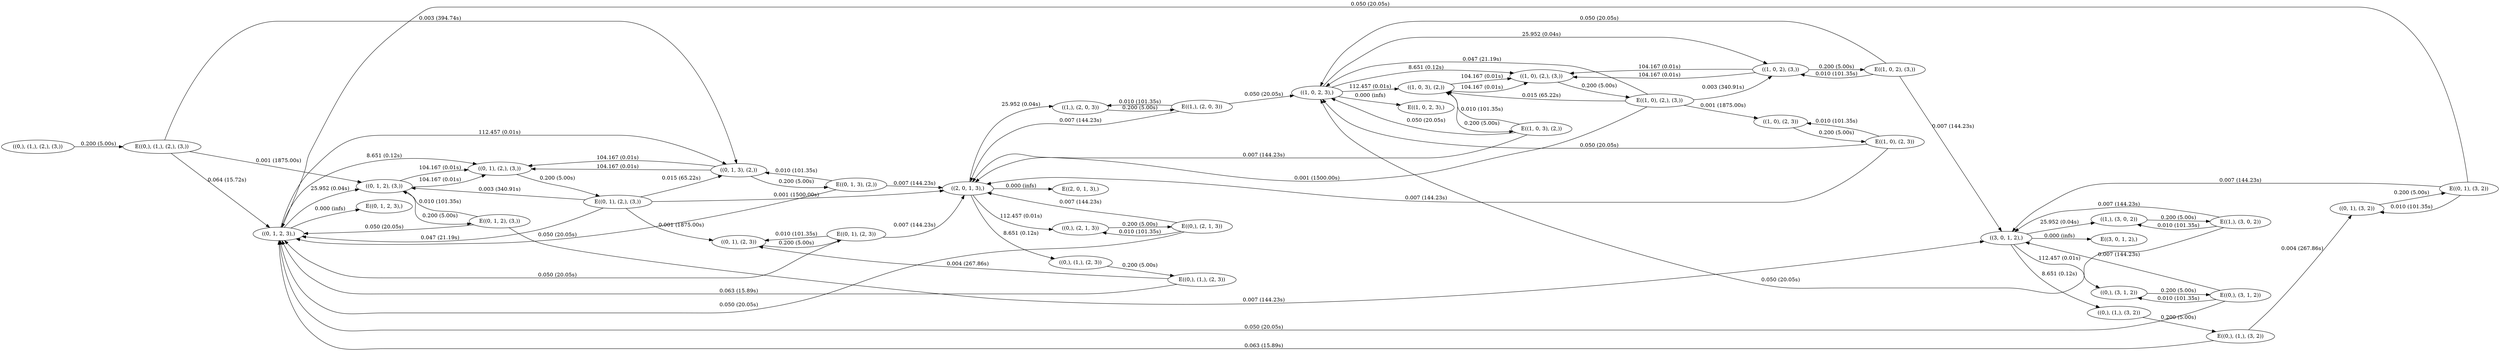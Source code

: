 digraph markov_chain { 
rankdir=LR;
"((0,), (1,), (2,), (3,))" -> "E((0,), (1,), (2,), (3,))" [ label = "0.200 (5.00s)" ]; 
"E((0,), (1,), (2,), (3,))" -> "((0, 1, 2, 3),)" [label = "0.064 (15.72s)" ]; 
"E((0,), (1,), (2,), (3,))" -> "((0, 1, 2), (3,))" [label = "0.001 (1875.00s)" ]; 
"E((0,), (1,), (2,), (3,))" -> "((0, 1, 3), (2,))" [label = "0.003 (394.74s)" ]; 
"((0, 1, 2, 3),)" -> "E((0, 1, 2, 3),)" [ label = "0.000 (infs)" ]; 
"((0, 1, 2, 3),)" -> "((0, 1), (2,), (3,))" [ label = "8.651 (0.12s)" ]; 
"((0, 1, 2, 3),)" -> "((0, 1, 2), (3,))" [ label = "25.952 (0.04s)" ]; 
"((0, 1, 2, 3),)" -> "((0, 1, 3), (2,))" [ label = "112.457 (0.01s)" ]; 
"((0, 1, 3), (2,))" -> "E((0, 1, 3), (2,))" [ label = "0.200 (5.00s)" ]; 
"E((0, 1, 3), (2,))" -> "((0, 1, 2, 3),)" [label = "0.050 (20.05s)" ]; 
"E((0, 1, 3), (2,))" -> "((0, 1, 3), (2,))" [label = "0.010 (101.35s)" ]; 
"E((0, 1, 3), (2,))" -> "((2, 0, 1, 3),)" [label = "0.007 (144.23s)" ]; 
"((0, 1, 3), (2,))" -> "((0, 1), (2,), (3,))" [ label = "104.167 (0.01s)" ]; 
"((0, 1, 3), (2,))" -> "((0, 1), (2,), (3,))" [ label = "104.167 (0.01s)" ]; 
"((0, 1, 2), (3,))" -> "E((0, 1, 2), (3,))" [ label = "0.200 (5.00s)" ]; 
"E((0, 1, 2), (3,))" -> "((0, 1, 2, 3),)" [label = "0.050 (20.05s)" ]; 
"E((0, 1, 2), (3,))" -> "((3, 0, 1, 2),)" [label = "0.007 (144.23s)" ]; 
"E((0, 1, 2), (3,))" -> "((0, 1, 2), (3,))" [label = "0.010 (101.35s)" ]; 
"((0, 1, 2), (3,))" -> "((0, 1), (2,), (3,))" [ label = "104.167 (0.01s)" ]; 
"((0, 1, 2), (3,))" -> "((0, 1), (2,), (3,))" [ label = "104.167 (0.01s)" ]; 
"((2, 0, 1, 3),)" -> "E((2, 0, 1, 3),)" [ label = "0.000 (infs)" ]; 
"((2, 0, 1, 3),)" -> "((1,), (2, 0, 3))" [ label = "25.952 (0.04s)" ]; 
"((2, 0, 1, 3),)" -> "((0,), (1,), (2, 3))" [ label = "8.651 (0.12s)" ]; 
"((2, 0, 1, 3),)" -> "((0,), (2, 1, 3))" [ label = "112.457 (0.01s)" ]; 
"((0, 1), (2,), (3,))" -> "E((0, 1), (2,), (3,))" [ label = "0.200 (5.00s)" ]; 
"E((0, 1), (2,), (3,))" -> "((0, 1, 2), (3,))" [label = "0.003 (340.91s)" ]; 
"E((0, 1), (2,), (3,))" -> "((0, 1, 2, 3),)" [label = "0.047 (21.19s)" ]; 
"E((0, 1), (2,), (3,))" -> "((0, 1), (2, 3))" [label = "0.001 (1875.00s)" ]; 
"E((0, 1), (2,), (3,))" -> "((0, 1, 3), (2,))" [label = "0.015 (65.22s)" ]; 
"E((0, 1), (2,), (3,))" -> "((2, 0, 1, 3),)" [label = "0.001 (1500.00s)" ]; 
"((3, 0, 1, 2),)" -> "E((3, 0, 1, 2),)" [ label = "0.000 (infs)" ]; 
"((3, 0, 1, 2),)" -> "((1,), (3, 0, 2))" [ label = "25.952 (0.04s)" ]; 
"((3, 0, 1, 2),)" -> "((0,), (1,), (3, 2))" [ label = "8.651 (0.12s)" ]; 
"((3, 0, 1, 2),)" -> "((0,), (3, 1, 2))" [ label = "112.457 (0.01s)" ]; 
"((1,), (2, 0, 3))" -> "E((1,), (2, 0, 3))" [ label = "0.200 (5.00s)" ]; 
"E((1,), (2, 0, 3))" -> "((1,), (2, 0, 3))" [label = "0.010 (101.35s)" ]; 
"E((1,), (2, 0, 3))" -> "((1, 0, 2, 3),)" [label = "0.050 (20.05s)" ]; 
"E((1,), (2, 0, 3))" -> "((2, 0, 1, 3),)" [label = "0.007 (144.23s)" ]; 
"((0,), (2, 1, 3))" -> "E((0,), (2, 1, 3))" [ label = "0.200 (5.00s)" ]; 
"E((0,), (2, 1, 3))" -> "((0, 1, 2, 3),)" [label = "0.050 (20.05s)" ]; 
"E((0,), (2, 1, 3))" -> "((0,), (2, 1, 3))" [label = "0.010 (101.35s)" ]; 
"E((0,), (2, 1, 3))" -> "((2, 0, 1, 3),)" [label = "0.007 (144.23s)" ]; 
"((1,), (3, 0, 2))" -> "E((1,), (3, 0, 2))" [ label = "0.200 (5.00s)" ]; 
"E((1,), (3, 0, 2))" -> "((1, 0, 2, 3),)" [label = "0.050 (20.05s)" ]; 
"E((1,), (3, 0, 2))" -> "((3, 0, 1, 2),)" [label = "0.007 (144.23s)" ]; 
"E((1,), (3, 0, 2))" -> "((1,), (3, 0, 2))" [label = "0.010 (101.35s)" ]; 
"((0,), (1,), (2, 3))" -> "E((0,), (1,), (2, 3))" [ label = "0.200 (5.00s)" ]; 
"E((0,), (1,), (2, 3))" -> "((0, 1), (2, 3))" [label = "0.004 (267.86s)" ]; 
"E((0,), (1,), (2, 3))" -> "((0, 1, 2, 3),)" [label = "0.063 (15.89s)" ]; 
"((0, 1), (2, 3))" -> "E((0, 1), (2, 3))" [ label = "0.200 (5.00s)" ]; 
"E((0, 1), (2, 3))" -> "((0, 1, 2, 3),)" [label = "0.050 (20.05s)" ]; 
"E((0, 1), (2, 3))" -> "((0, 1), (2, 3))" [label = "0.010 (101.35s)" ]; 
"E((0, 1), (2, 3))" -> "((2, 0, 1, 3),)" [label = "0.007 (144.23s)" ]; 
"((1, 0, 2, 3),)" -> "E((1, 0, 2, 3),)" [ label = "0.000 (infs)" ]; 
"((1, 0, 2, 3),)" -> "((1, 0, 3), (2,))" [ label = "112.457 (0.01s)" ]; 
"((1, 0, 2, 3),)" -> "((1, 0), (2,), (3,))" [ label = "8.651 (0.12s)" ]; 
"((1, 0, 2, 3),)" -> "((1, 0, 2), (3,))" [ label = "25.952 (0.04s)" ]; 
"((0,), (1,), (3, 2))" -> "E((0,), (1,), (3, 2))" [ label = "0.200 (5.00s)" ]; 
"E((0,), (1,), (3, 2))" -> "((0, 1, 2, 3),)" [label = "0.063 (15.89s)" ]; 
"E((0,), (1,), (3, 2))" -> "((0, 1), (3, 2))" [label = "0.004 (267.86s)" ]; 
"((0,), (3, 1, 2))" -> "E((0,), (3, 1, 2))" [ label = "0.200 (5.00s)" ]; 
"E((0,), (3, 1, 2))" -> "((0, 1, 2, 3),)" [label = "0.050 (20.05s)" ]; 
"E((0,), (3, 1, 2))" -> "((3, 0, 1, 2),)" [label = "0.007 (144.23s)" ]; 
"E((0,), (3, 1, 2))" -> "((0,), (3, 1, 2))" [label = "0.010 (101.35s)" ]; 
"((1, 0, 2), (3,))" -> "E((1, 0, 2), (3,))" [ label = "0.200 (5.00s)" ]; 
"E((1, 0, 2), (3,))" -> "((1, 0, 2, 3),)" [label = "0.050 (20.05s)" ]; 
"E((1, 0, 2), (3,))" -> "((3, 0, 1, 2),)" [label = "0.007 (144.23s)" ]; 
"E((1, 0, 2), (3,))" -> "((1, 0, 2), (3,))" [label = "0.010 (101.35s)" ]; 
"((1, 0, 2), (3,))" -> "((1, 0), (2,), (3,))" [ label = "104.167 (0.01s)" ]; 
"((1, 0, 2), (3,))" -> "((1, 0), (2,), (3,))" [ label = "104.167 (0.01s)" ]; 
"((1, 0, 3), (2,))" -> "E((1, 0, 3), (2,))" [ label = "0.200 (5.00s)" ]; 
"E((1, 0, 3), (2,))" -> "((1, 0, 3), (2,))" [label = "0.010 (101.35s)" ]; 
"E((1, 0, 3), (2,))" -> "((1, 0, 2, 3),)" [label = "0.050 (20.05s)" ]; 
"E((1, 0, 3), (2,))" -> "((2, 0, 1, 3),)" [label = "0.007 (144.23s)" ]; 
"((1, 0, 3), (2,))" -> "((1, 0), (2,), (3,))" [ label = "104.167 (0.01s)" ]; 
"((1, 0, 3), (2,))" -> "((1, 0), (2,), (3,))" [ label = "104.167 (0.01s)" ]; 
"((1, 0), (2,), (3,))" -> "E((1, 0), (2,), (3,))" [ label = "0.200 (5.00s)" ]; 
"E((1, 0), (2,), (3,))" -> "((1, 0, 2, 3),)" [label = "0.047 (21.19s)" ]; 
"E((1, 0), (2,), (3,))" -> "((1, 0), (2, 3))" [label = "0.001 (1875.00s)" ]; 
"E((1, 0), (2,), (3,))" -> "((2, 0, 1, 3),)" [label = "0.001 (1500.00s)" ]; 
"E((1, 0), (2,), (3,))" -> "((1, 0, 3), (2,))" [label = "0.015 (65.22s)" ]; 
"E((1, 0), (2,), (3,))" -> "((1, 0, 2), (3,))" [label = "0.003 (340.91s)" ]; 
"((0, 1), (3, 2))" -> "E((0, 1), (3, 2))" [ label = "0.200 (5.00s)" ]; 
"E((0, 1), (3, 2))" -> "((0, 1, 2, 3),)" [label = "0.050 (20.05s)" ]; 
"E((0, 1), (3, 2))" -> "((3, 0, 1, 2),)" [label = "0.007 (144.23s)" ]; 
"E((0, 1), (3, 2))" -> "((0, 1), (3, 2))" [label = "0.010 (101.35s)" ]; 
"((1, 0), (2, 3))" -> "E((1, 0), (2, 3))" [ label = "0.200 (5.00s)" ]; 
"E((1, 0), (2, 3))" -> "((1, 0), (2, 3))" [label = "0.010 (101.35s)" ]; 
"E((1, 0), (2, 3))" -> "((1, 0, 2, 3),)" [label = "0.050 (20.05s)" ]; 
"E((1, 0), (2, 3))" -> "((2, 0, 1, 3),)" [label = "0.007 (144.23s)" ]; 
}
